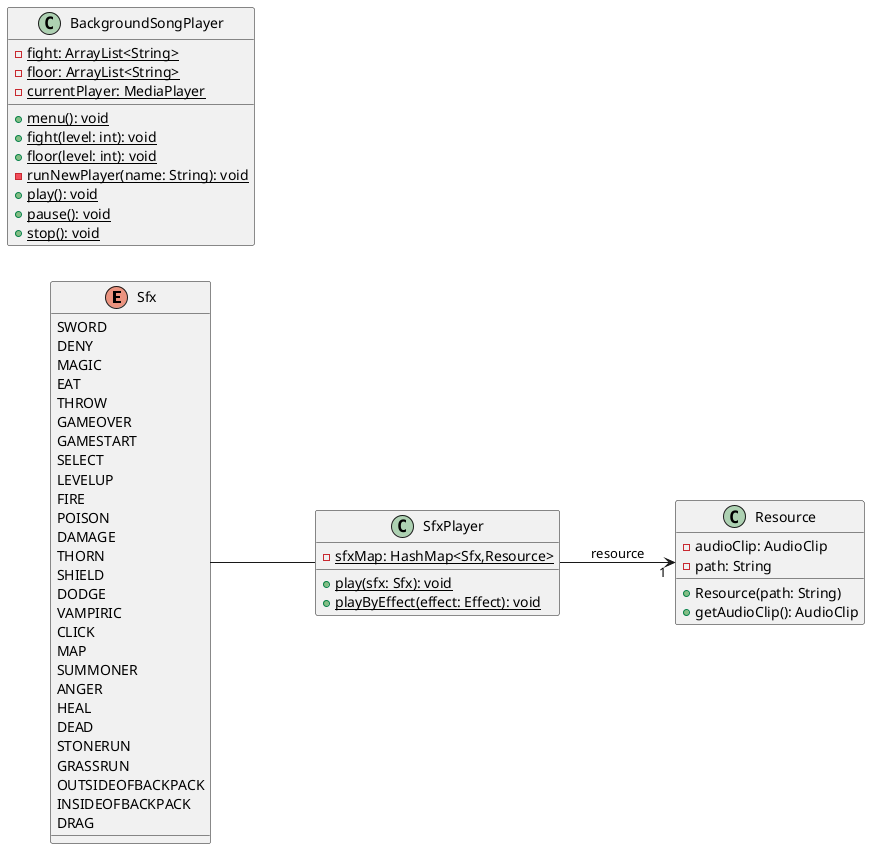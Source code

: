 @startuml
left to right direction
enum Sfx [[java:sound.Sfx]] {
  SWORD
  DENY
  MAGIC
  EAT
  THROW
  GAMEOVER
  GAMESTART
  SELECT
  LEVELUP
  FIRE
  POISON
  DAMAGE
  THORN
  SHIELD
  DODGE
  VAMPIRIC
  CLICK
  MAP
  SUMMONER
  ANGER
  HEAL
  DEAD
  STONERUN
  GRASSRUN
  OUTSIDEOFBACKPACK
  INSIDEOFBACKPACK
  DRAG
}
class SfxPlayer [[java:sound.SfxPlayer]] {
  -{static} sfxMap: HashMap<Sfx,Resource>
  +{static} play(sfx: Sfx): void
  +{static} playByEffect(effect: Effect): void
}
class Resource [[java:sound.Resource]] {
  -audioClip: AudioClip
  -path: String
  +Resource(path: String)
  +getAudioClip(): AudioClip
}
class BackgroundSongPlayer [[java:sound.BackgroundSongPlayer]] {
  -{static} fight: ArrayList<String>
  -{static} floor: ArrayList<String>
  -{static} currentPlayer: MediaPlayer
  +{static} menu(): void
  +{static} fight(level: int): void
  +{static} floor(level: int): void
  -{static} runNewPlayer(name: String): void
  +{static} play(): void
  +{static} pause(): void
  +{static} stop(): void
}

Sfx -- SfxPlayer
SfxPlayer --> "1" Resource: resource
@enduml